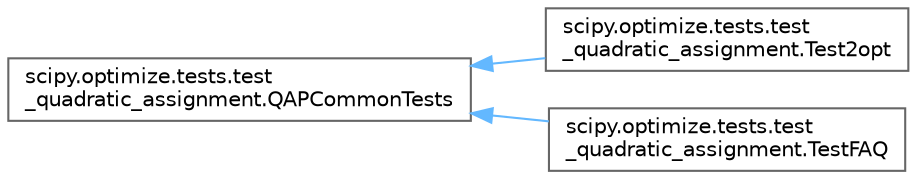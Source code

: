 digraph "Graphical Class Hierarchy"
{
 // LATEX_PDF_SIZE
  bgcolor="transparent";
  edge [fontname=Helvetica,fontsize=10,labelfontname=Helvetica,labelfontsize=10];
  node [fontname=Helvetica,fontsize=10,shape=box,height=0.2,width=0.4];
  rankdir="LR";
  Node0 [id="Node000000",label="scipy.optimize.tests.test\l_quadratic_assignment.QAPCommonTests",height=0.2,width=0.4,color="grey40", fillcolor="white", style="filled",URL="$d1/de3/classscipy_1_1optimize_1_1tests_1_1test__quadratic__assignment_1_1QAPCommonTests.html",tooltip=" "];
  Node0 -> Node1 [id="edge5282_Node000000_Node000001",dir="back",color="steelblue1",style="solid",tooltip=" "];
  Node1 [id="Node000001",label="scipy.optimize.tests.test\l_quadratic_assignment.Test2opt",height=0.2,width=0.4,color="grey40", fillcolor="white", style="filled",URL="$d8/d1d/classscipy_1_1optimize_1_1tests_1_1test__quadratic__assignment_1_1Test2opt.html",tooltip=" "];
  Node0 -> Node2 [id="edge5283_Node000000_Node000002",dir="back",color="steelblue1",style="solid",tooltip=" "];
  Node2 [id="Node000002",label="scipy.optimize.tests.test\l_quadratic_assignment.TestFAQ",height=0.2,width=0.4,color="grey40", fillcolor="white", style="filled",URL="$d1/deb/classscipy_1_1optimize_1_1tests_1_1test__quadratic__assignment_1_1TestFAQ.html",tooltip=" "];
}
